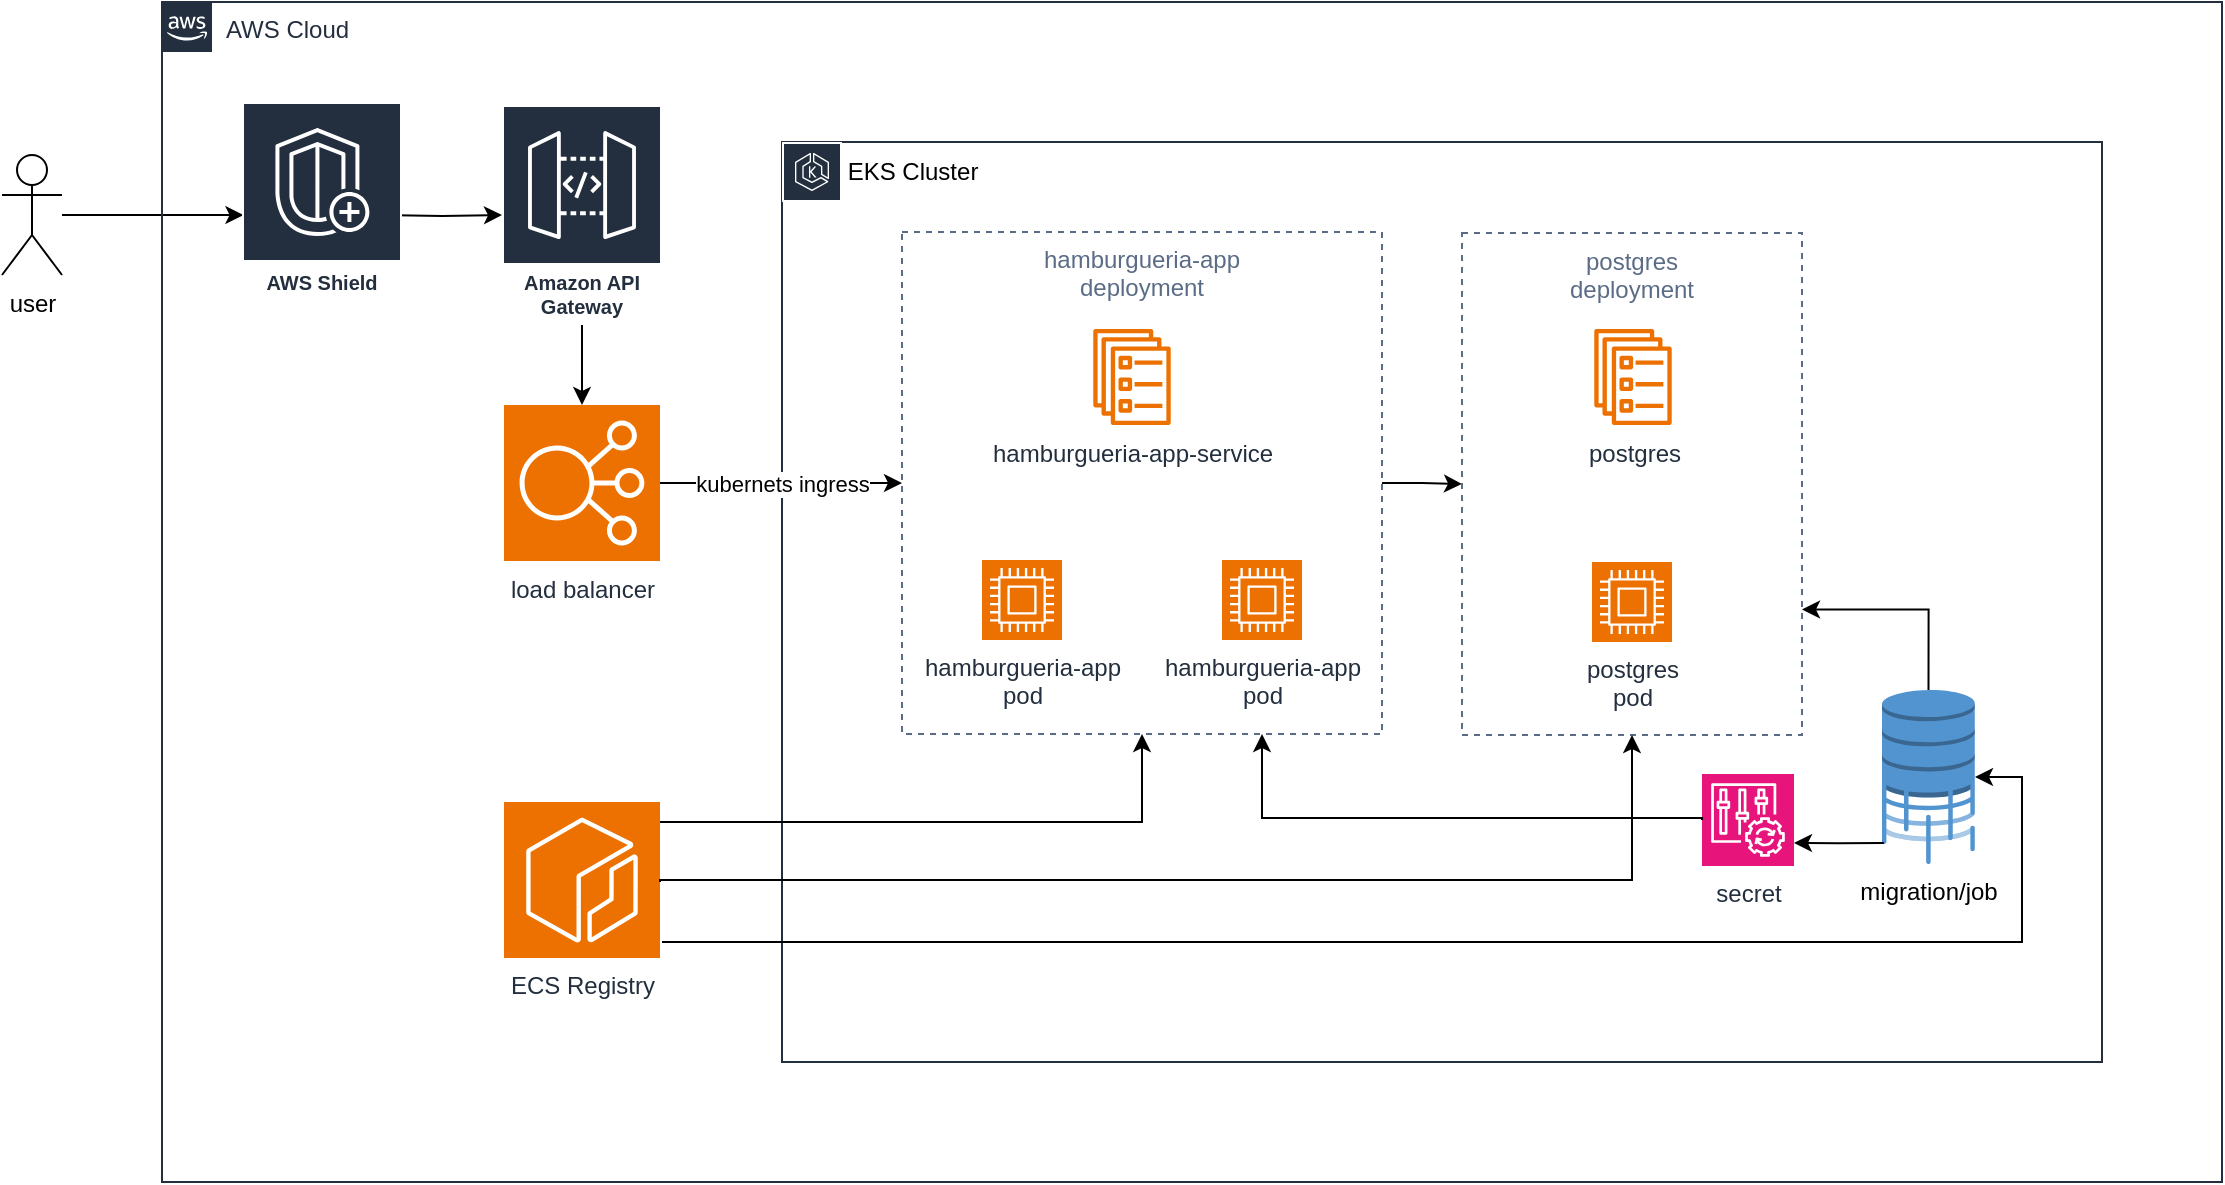 <mxfile version="22.1.21" type="gitlab">
  <diagram name="Página-1" id="uhAjlXJdEZeuP8Zm3Zqt">
    <mxGraphModel dx="1434" dy="761" grid="1" gridSize="10" guides="1" tooltips="1" connect="1" arrows="1" fold="1" page="1" pageScale="1" pageWidth="827" pageHeight="1169" math="0" shadow="0">
      <root>
        <mxCell id="0" />
        <mxCell id="1" parent="0" />
        <mxCell id="MpZOQ_jVmzrERFBq0fNi-1" value="user" style="shape=umlActor;verticalLabelPosition=bottom;verticalAlign=top;html=1;outlineConnect=0;" parent="1" vertex="1">
          <mxGeometry x="50" y="656.5" width="30" height="60" as="geometry" />
        </mxCell>
        <mxCell id="VPlj9oUB7-cpRyfQlOgs-3" style="edgeStyle=orthogonalEdgeStyle;rounded=0;orthogonalLoop=1;jettySize=auto;html=1;" edge="1" parent="1" source="MpZOQ_jVmzrERFBq0fNi-34" target="MpZOQ_jVmzrERFBq0fNi-48">
          <mxGeometry relative="1" as="geometry" />
        </mxCell>
        <mxCell id="MpZOQ_jVmzrERFBq0fNi-34" value="Amazon API Gateway" style="sketch=0;outlineConnect=0;fontColor=#232F3E;gradientColor=none;strokeColor=#ffffff;fillColor=#232F3E;dashed=0;verticalLabelPosition=middle;verticalAlign=bottom;align=center;html=1;whiteSpace=wrap;fontSize=10;fontStyle=1;spacing=3;shape=mxgraph.aws4.productIcon;prIcon=mxgraph.aws4.api_gateway;" parent="1" vertex="1">
          <mxGeometry x="300" y="631.5" width="80" height="110" as="geometry" />
        </mxCell>
        <mxCell id="MpZOQ_jVmzrERFBq0fNi-54" value="" style="edgeStyle=orthogonalEdgeStyle;rounded=0;orthogonalLoop=1;jettySize=auto;html=1;" parent="1" source="MpZOQ_jVmzrERFBq0fNi-1" edge="1">
          <mxGeometry relative="1" as="geometry">
            <mxPoint x="80" y="687" as="sourcePoint" />
            <mxPoint x="170.718" y="686.5" as="targetPoint" />
          </mxGeometry>
        </mxCell>
        <mxCell id="MpZOQ_jVmzrERFBq0fNi-55" style="edgeStyle=orthogonalEdgeStyle;rounded=0;orthogonalLoop=1;jettySize=auto;html=1;" parent="1" target="MpZOQ_jVmzrERFBq0fNi-34" edge="1">
          <mxGeometry relative="1" as="geometry">
            <mxPoint x="239.282" y="686.5" as="sourcePoint" />
          </mxGeometry>
        </mxCell>
        <mxCell id="VPlj9oUB7-cpRyfQlOgs-28" style="edgeStyle=orthogonalEdgeStyle;rounded=0;orthogonalLoop=1;jettySize=auto;html=1;exitX=1;exitY=0.5;exitDx=0;exitDy=0;entryX=0;entryY=0.5;entryDx=0;entryDy=0;" edge="1" parent="1" source="VPlj9oUB7-cpRyfQlOgs-6" target="VPlj9oUB7-cpRyfQlOgs-18">
          <mxGeometry relative="1" as="geometry" />
        </mxCell>
        <mxCell id="VPlj9oUB7-cpRyfQlOgs-6" value="hamburgueria-app&lt;br&gt;deployment" style="fillColor=none;strokeColor=#5A6C86;dashed=1;verticalAlign=top;fontStyle=0;fontColor=#5A6C86;whiteSpace=wrap;html=1;" vertex="1" parent="1">
          <mxGeometry x="500" y="695" width="240" height="251" as="geometry" />
        </mxCell>
        <mxCell id="VPlj9oUB7-cpRyfQlOgs-7" value="AWS Cloud" style="points=[[0,0],[0.25,0],[0.5,0],[0.75,0],[1,0],[1,0.25],[1,0.5],[1,0.75],[1,1],[0.75,1],[0.5,1],[0.25,1],[0,1],[0,0.75],[0,0.5],[0,0.25]];outlineConnect=0;gradientColor=none;html=1;whiteSpace=wrap;fontSize=12;fontStyle=0;container=1;pointerEvents=0;collapsible=0;recursiveResize=0;shape=mxgraph.aws4.group;grIcon=mxgraph.aws4.group_aws_cloud_alt;strokeColor=#232F3E;fillColor=none;verticalAlign=top;align=left;spacingLeft=30;fontColor=#232F3E;dashed=0;" vertex="1" parent="1">
          <mxGeometry x="130" y="580" width="1030" height="590" as="geometry" />
        </mxCell>
        <mxCell id="VPlj9oUB7-cpRyfQlOgs-1" value="ECS Registry" style="sketch=0;points=[[0,0,0],[0.25,0,0],[0.5,0,0],[0.75,0,0],[1,0,0],[0,1,0],[0.25,1,0],[0.5,1,0],[0.75,1,0],[1,1,0],[0,0.25,0],[0,0.5,0],[0,0.75,0],[1,0.25,0],[1,0.5,0],[1,0.75,0]];outlineConnect=0;fontColor=#232F3E;fillColor=#ED7100;strokeColor=#ffffff;dashed=0;verticalLabelPosition=bottom;verticalAlign=top;align=center;html=1;fontSize=12;fontStyle=0;aspect=fixed;shape=mxgraph.aws4.resourceIcon;resIcon=mxgraph.aws4.ecr;" vertex="1" parent="VPlj9oUB7-cpRyfQlOgs-7">
          <mxGeometry x="171" y="400" width="78" height="78" as="geometry" />
        </mxCell>
        <mxCell id="MpZOQ_jVmzrERFBq0fNi-48" value="load balancer" style="sketch=0;points=[[0,0,0],[0.25,0,0],[0.5,0,0],[0.75,0,0],[1,0,0],[0,1,0],[0.25,1,0],[0.5,1,0],[0.75,1,0],[1,1,0],[0,0.25,0],[0,0.5,0],[0,0.75,0],[1,0.25,0],[1,0.5,0],[1,0.75,0]];outlineConnect=0;fontColor=#232F3E;fillColor=#ED7100;strokeColor=#ffffff;dashed=0;verticalLabelPosition=bottom;verticalAlign=top;align=center;html=1;fontSize=12;fontStyle=0;aspect=fixed;shape=mxgraph.aws4.resourceIcon;resIcon=mxgraph.aws4.elastic_load_balancing;" parent="VPlj9oUB7-cpRyfQlOgs-7" vertex="1">
          <mxGeometry x="171" y="201.5" width="78" height="78" as="geometry" />
        </mxCell>
        <mxCell id="VPlj9oUB7-cpRyfQlOgs-27" value="AWS Shield" style="sketch=0;outlineConnect=0;fontColor=#232F3E;gradientColor=none;strokeColor=#ffffff;fillColor=#232F3E;dashed=0;verticalLabelPosition=middle;verticalAlign=bottom;align=center;html=1;whiteSpace=wrap;fontSize=10;fontStyle=1;spacing=3;shape=mxgraph.aws4.productIcon;prIcon=mxgraph.aws4.shield;" vertex="1" parent="VPlj9oUB7-cpRyfQlOgs-7">
          <mxGeometry x="40" y="50" width="80" height="100" as="geometry" />
        </mxCell>
        <mxCell id="VPlj9oUB7-cpRyfQlOgs-8" value="" style="points=[[0,0],[0.25,0],[0.5,0],[0.75,0],[1,0],[1,0.25],[1,0.5],[1,0.75],[1,1],[0.75,1],[0.5,1],[0.25,1],[0,1],[0,0.75],[0,0.5],[0,0.25]];outlineConnect=0;gradientColor=none;html=1;whiteSpace=wrap;fontSize=12;fontStyle=0;container=1;pointerEvents=0;collapsible=0;recursiveResize=0;shape=mxgraph.aws4.group;grIcon=mxgraph.aws4.group_aws_cloud_alt;strokeColor=#232F3E;fillColor=none;verticalAlign=top;align=left;spacingLeft=30;fontColor=#232F3E;dashed=0;" vertex="1" parent="1">
          <mxGeometry x="440" y="650" width="660" height="460" as="geometry" />
        </mxCell>
        <mxCell id="VPlj9oUB7-cpRyfQlOgs-13" value="" style="group" vertex="1" connectable="0" parent="VPlj9oUB7-cpRyfQlOgs-8">
          <mxGeometry width="110" height="30" as="geometry" />
        </mxCell>
        <mxCell id="MpZOQ_jVmzrERFBq0fNi-12" value="" style="sketch=0;outlineConnect=0;fontColor=#232F3E;gradientColor=none;strokeColor=#ffffff;fillColor=#232F3E;dashed=0;verticalLabelPosition=middle;verticalAlign=bottom;align=center;html=1;whiteSpace=wrap;fontSize=10;fontStyle=1;spacing=3;shape=mxgraph.aws4.productIcon;prIcon=mxgraph.aws4.eks;" parent="VPlj9oUB7-cpRyfQlOgs-13" vertex="1">
          <mxGeometry width="30" height="30" as="geometry" />
        </mxCell>
        <mxCell id="VPlj9oUB7-cpRyfQlOgs-10" value="EKS Cluster" style="text;html=1;align=center;verticalAlign=middle;resizable=0;points=[];autosize=1;strokeColor=none;fillColor=none;" vertex="1" parent="VPlj9oUB7-cpRyfQlOgs-13">
          <mxGeometry x="20" width="90" height="30" as="geometry" />
        </mxCell>
        <mxCell id="VPlj9oUB7-cpRyfQlOgs-5" value="hamburgueria-app-service" style="sketch=0;outlineConnect=0;fontColor=#232F3E;gradientColor=none;fillColor=#ED7100;strokeColor=none;dashed=0;verticalLabelPosition=bottom;verticalAlign=top;align=center;html=1;fontSize=12;fontStyle=0;aspect=fixed;pointerEvents=1;shape=mxgraph.aws4.ecs_service;" vertex="1" parent="VPlj9oUB7-cpRyfQlOgs-8">
          <mxGeometry x="155.5" y="93.5" width="39" height="48" as="geometry" />
        </mxCell>
        <mxCell id="MpZOQ_jVmzrERFBq0fNi-53" value="secret" style="sketch=0;points=[[0,0,0],[0.25,0,0],[0.5,0,0],[0.75,0,0],[1,0,0],[0,1,0],[0.25,1,0],[0.5,1,0],[0.75,1,0],[1,1,0],[0,0.25,0],[0,0.5,0],[0,0.75,0],[1,0.25,0],[1,0.5,0],[1,0.75,0]];points=[[0,0,0],[0.25,0,0],[0.5,0,0],[0.75,0,0],[1,0,0],[0,1,0],[0.25,1,0],[0.5,1,0],[0.75,1,0],[1,1,0],[0,0.25,0],[0,0.5,0],[0,0.75,0],[1,0.25,0],[1,0.5,0],[1,0.75,0]];outlineConnect=0;fontColor=#232F3E;fillColor=#E7157B;strokeColor=#ffffff;dashed=0;verticalLabelPosition=bottom;verticalAlign=top;align=center;html=1;fontSize=12;fontStyle=0;aspect=fixed;shape=mxgraph.aws4.resourceIcon;resIcon=mxgraph.aws4.config;" parent="VPlj9oUB7-cpRyfQlOgs-8" vertex="1">
          <mxGeometry x="460" y="316" width="46" height="46" as="geometry" />
        </mxCell>
        <mxCell id="VPlj9oUB7-cpRyfQlOgs-20" style="edgeStyle=orthogonalEdgeStyle;rounded=0;orthogonalLoop=1;jettySize=auto;html=1;entryX=1;entryY=0.75;entryDx=0;entryDy=0;exitX=0.5;exitY=0;exitDx=0;exitDy=0;exitPerimeter=0;" edge="1" parent="VPlj9oUB7-cpRyfQlOgs-8" source="MpZOQ_jVmzrERFBq0fNi-61" target="VPlj9oUB7-cpRyfQlOgs-18">
          <mxGeometry relative="1" as="geometry" />
        </mxCell>
        <mxCell id="MpZOQ_jVmzrERFBq0fNi-61" value="migration/job" style="outlineConnect=0;dashed=0;verticalLabelPosition=bottom;verticalAlign=top;align=center;html=1;shape=mxgraph.aws3.database_migration_workflow_job;fillColor=#5294CF;gradientColor=none;pointerEvents=1" parent="VPlj9oUB7-cpRyfQlOgs-8" vertex="1">
          <mxGeometry x="550" y="274" width="46.5" height="87" as="geometry" />
        </mxCell>
        <mxCell id="VPlj9oUB7-cpRyfQlOgs-18" value="postgres&lt;br&gt;deployment" style="fillColor=none;strokeColor=#5A6C86;dashed=1;verticalAlign=top;fontStyle=0;fontColor=#5A6C86;whiteSpace=wrap;html=1;" vertex="1" parent="VPlj9oUB7-cpRyfQlOgs-8">
          <mxGeometry x="340" y="45.5" width="170" height="251" as="geometry" />
        </mxCell>
        <mxCell id="MpZOQ_jVmzrERFBq0fNi-46" value="postgres" style="sketch=0;outlineConnect=0;fontColor=#232F3E;gradientColor=none;fillColor=#ED7100;strokeColor=none;dashed=0;verticalLabelPosition=bottom;verticalAlign=top;align=center;html=1;fontSize=12;fontStyle=0;aspect=fixed;pointerEvents=1;shape=mxgraph.aws4.ecs_service;" parent="VPlj9oUB7-cpRyfQlOgs-8" vertex="1">
          <mxGeometry x="406" y="93.5" width="39" height="48" as="geometry" />
        </mxCell>
        <mxCell id="VPlj9oUB7-cpRyfQlOgs-19" value="postgres&lt;br&gt;pod" style="sketch=0;points=[[0,0,0],[0.25,0,0],[0.5,0,0],[0.75,0,0],[1,0,0],[0,1,0],[0.25,1,0],[0.5,1,0],[0.75,1,0],[1,1,0],[0,0.25,0],[0,0.5,0],[0,0.75,0],[1,0.25,0],[1,0.5,0],[1,0.75,0]];outlineConnect=0;fontColor=#232F3E;fillColor=#ED7100;strokeColor=#ffffff;dashed=0;verticalLabelPosition=bottom;verticalAlign=top;align=center;html=1;fontSize=12;fontStyle=0;aspect=fixed;shape=mxgraph.aws4.resourceIcon;resIcon=mxgraph.aws4.compute;" vertex="1" parent="VPlj9oUB7-cpRyfQlOgs-8">
          <mxGeometry x="405" y="210" width="40" height="40" as="geometry" />
        </mxCell>
        <mxCell id="VPlj9oUB7-cpRyfQlOgs-26" style="edgeStyle=orthogonalEdgeStyle;rounded=0;orthogonalLoop=1;jettySize=auto;html=1;exitX=0.02;exitY=0.88;exitDx=0;exitDy=0;exitPerimeter=0;entryX=1;entryY=0.75;entryDx=0;entryDy=0;entryPerimeter=0;" edge="1" parent="VPlj9oUB7-cpRyfQlOgs-8" source="MpZOQ_jVmzrERFBq0fNi-61" target="MpZOQ_jVmzrERFBq0fNi-53">
          <mxGeometry relative="1" as="geometry" />
        </mxCell>
        <mxCell id="VPlj9oUB7-cpRyfQlOgs-14" value="hamburgueria-app&lt;br&gt;pod" style="sketch=0;points=[[0,0,0],[0.25,0,0],[0.5,0,0],[0.75,0,0],[1,0,0],[0,1,0],[0.25,1,0],[0.5,1,0],[0.75,1,0],[1,1,0],[0,0.25,0],[0,0.5,0],[0,0.75,0],[1,0.25,0],[1,0.5,0],[1,0.75,0]];outlineConnect=0;fontColor=#232F3E;fillColor=#ED7100;strokeColor=#ffffff;dashed=0;verticalLabelPosition=bottom;verticalAlign=top;align=center;html=1;fontSize=12;fontStyle=0;aspect=fixed;shape=mxgraph.aws4.resourceIcon;resIcon=mxgraph.aws4.compute;" vertex="1" parent="1">
          <mxGeometry x="540" y="859" width="40" height="40" as="geometry" />
        </mxCell>
        <mxCell id="VPlj9oUB7-cpRyfQlOgs-15" value="hamburgueria-app&lt;br&gt;pod" style="sketch=0;points=[[0,0,0],[0.25,0,0],[0.5,0,0],[0.75,0,0],[1,0,0],[0,1,0],[0.25,1,0],[0.5,1,0],[0.75,1,0],[1,1,0],[0,0.25,0],[0,0.5,0],[0,0.75,0],[1,0.25,0],[1,0.5,0],[1,0.75,0]];outlineConnect=0;fontColor=#232F3E;fillColor=#ED7100;strokeColor=#ffffff;dashed=0;verticalLabelPosition=bottom;verticalAlign=top;align=center;html=1;fontSize=12;fontStyle=0;aspect=fixed;shape=mxgraph.aws4.resourceIcon;resIcon=mxgraph.aws4.compute;" vertex="1" parent="1">
          <mxGeometry x="660" y="859" width="40" height="40" as="geometry" />
        </mxCell>
        <mxCell id="VPlj9oUB7-cpRyfQlOgs-16" style="edgeStyle=orthogonalEdgeStyle;rounded=0;orthogonalLoop=1;jettySize=auto;html=1;entryX=0.75;entryY=1;entryDx=0;entryDy=0;exitX=0;exitY=0.5;exitDx=0;exitDy=0;exitPerimeter=0;" edge="1" parent="1" source="MpZOQ_jVmzrERFBq0fNi-53" target="VPlj9oUB7-cpRyfQlOgs-6">
          <mxGeometry relative="1" as="geometry">
            <mxPoint x="740" y="963" as="targetPoint" />
            <Array as="points">
              <mxPoint x="680" y="988" />
            </Array>
          </mxGeometry>
        </mxCell>
        <mxCell id="VPlj9oUB7-cpRyfQlOgs-21" style="edgeStyle=orthogonalEdgeStyle;rounded=0;orthogonalLoop=1;jettySize=auto;html=1;entryX=0.5;entryY=1;entryDx=0;entryDy=0;" edge="1" parent="1" source="VPlj9oUB7-cpRyfQlOgs-1" target="VPlj9oUB7-cpRyfQlOgs-6">
          <mxGeometry relative="1" as="geometry">
            <Array as="points">
              <mxPoint x="620" y="990" />
            </Array>
          </mxGeometry>
        </mxCell>
        <mxCell id="VPlj9oUB7-cpRyfQlOgs-22" style="edgeStyle=orthogonalEdgeStyle;rounded=0;orthogonalLoop=1;jettySize=auto;html=1;entryX=0.5;entryY=1;entryDx=0;entryDy=0;" edge="1" parent="1" target="VPlj9oUB7-cpRyfQlOgs-18">
          <mxGeometry relative="1" as="geometry">
            <mxPoint x="379" y="1020" as="sourcePoint" />
            <Array as="points">
              <mxPoint x="379" y="1019" />
              <mxPoint x="865" y="1019" />
            </Array>
          </mxGeometry>
        </mxCell>
        <mxCell id="VPlj9oUB7-cpRyfQlOgs-23" style="edgeStyle=orthogonalEdgeStyle;rounded=0;orthogonalLoop=1;jettySize=auto;html=1;entryX=0;entryY=0.5;entryDx=0;entryDy=0;" edge="1" parent="1" source="MpZOQ_jVmzrERFBq0fNi-48" target="VPlj9oUB7-cpRyfQlOgs-6">
          <mxGeometry relative="1" as="geometry" />
        </mxCell>
        <mxCell id="VPlj9oUB7-cpRyfQlOgs-24" value="kubernets ingress" style="edgeLabel;html=1;align=center;verticalAlign=middle;resizable=0;points=[];" vertex="1" connectable="0" parent="VPlj9oUB7-cpRyfQlOgs-23">
          <mxGeometry x="-0.24" y="1" relative="1" as="geometry">
            <mxPoint x="15" y="1" as="offset" />
          </mxGeometry>
        </mxCell>
        <mxCell id="VPlj9oUB7-cpRyfQlOgs-25" style="edgeStyle=orthogonalEdgeStyle;rounded=0;orthogonalLoop=1;jettySize=auto;html=1;entryX=1;entryY=0.5;entryDx=0;entryDy=0;entryPerimeter=0;" edge="1" parent="1" target="MpZOQ_jVmzrERFBq0fNi-61">
          <mxGeometry relative="1" as="geometry">
            <mxPoint x="380" y="1050" as="sourcePoint" />
            <Array as="points">
              <mxPoint x="1060" y="1050" />
              <mxPoint x="1060" y="968" />
            </Array>
          </mxGeometry>
        </mxCell>
      </root>
    </mxGraphModel>
  </diagram>
</mxfile>
